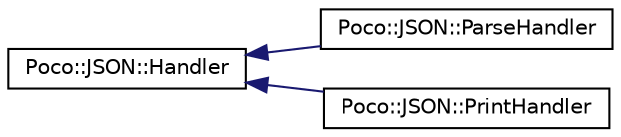 digraph "Graphical Class Hierarchy"
{
 // LATEX_PDF_SIZE
  edge [fontname="Helvetica",fontsize="10",labelfontname="Helvetica",labelfontsize="10"];
  node [fontname="Helvetica",fontsize="10",shape=record];
  rankdir="LR";
  Node0 [label="Poco::JSON::Handler",height=0.2,width=0.4,color="black", fillcolor="white", style="filled",URL="$classPoco_1_1JSON_1_1Handler.html",tooltip=" "];
  Node0 -> Node1 [dir="back",color="midnightblue",fontsize="10",style="solid",fontname="Helvetica"];
  Node1 [label="Poco::JSON::ParseHandler",height=0.2,width=0.4,color="black", fillcolor="white", style="filled",URL="$classPoco_1_1JSON_1_1ParseHandler.html",tooltip=" "];
  Node0 -> Node2 [dir="back",color="midnightblue",fontsize="10",style="solid",fontname="Helvetica"];
  Node2 [label="Poco::JSON::PrintHandler",height=0.2,width=0.4,color="black", fillcolor="white", style="filled",URL="$classPoco_1_1JSON_1_1PrintHandler.html",tooltip=" "];
}
